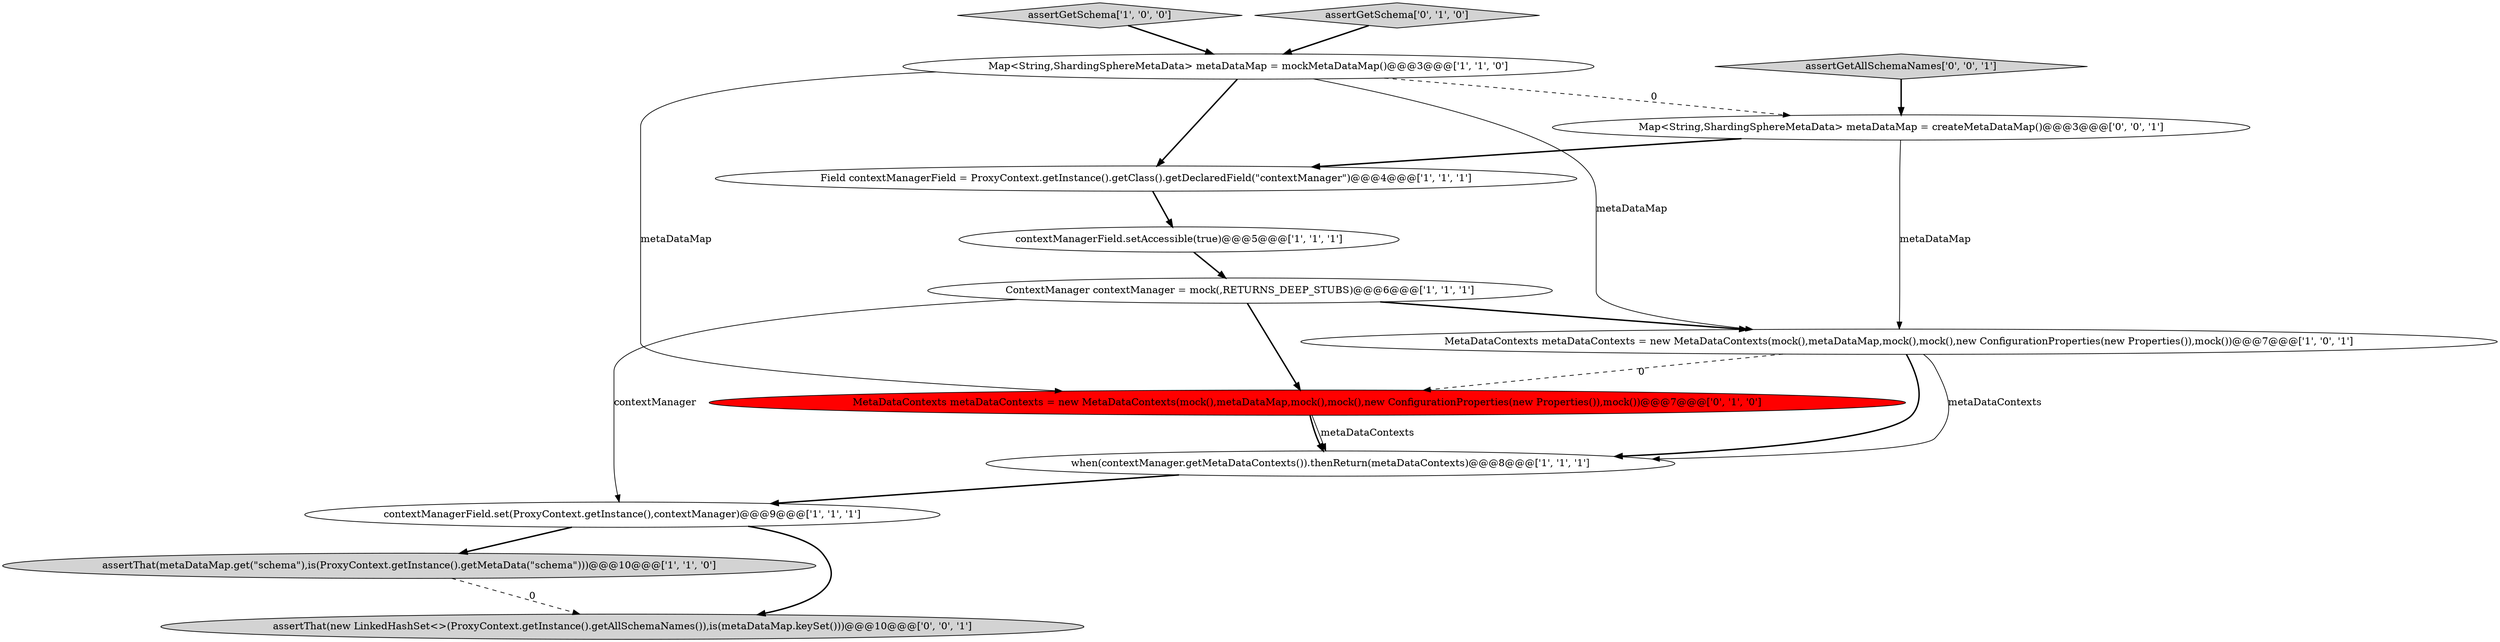 digraph {
7 [style = filled, label = "ContextManager contextManager = mock(,RETURNS_DEEP_STUBS)@@@6@@@['1', '1', '1']", fillcolor = white, shape = ellipse image = "AAA0AAABBB1BBB"];
4 [style = filled, label = "contextManagerField.setAccessible(true)@@@5@@@['1', '1', '1']", fillcolor = white, shape = ellipse image = "AAA0AAABBB1BBB"];
5 [style = filled, label = "assertGetSchema['1', '0', '0']", fillcolor = lightgray, shape = diamond image = "AAA0AAABBB1BBB"];
13 [style = filled, label = "assertThat(new LinkedHashSet<>(ProxyContext.getInstance().getAllSchemaNames()),is(metaDataMap.keySet()))@@@10@@@['0', '0', '1']", fillcolor = lightgray, shape = ellipse image = "AAA0AAABBB3BBB"];
6 [style = filled, label = "when(contextManager.getMetaDataContexts()).thenReturn(metaDataContexts)@@@8@@@['1', '1', '1']", fillcolor = white, shape = ellipse image = "AAA0AAABBB1BBB"];
1 [style = filled, label = "MetaDataContexts metaDataContexts = new MetaDataContexts(mock(),metaDataMap,mock(),mock(),new ConfigurationProperties(new Properties()),mock())@@@7@@@['1', '0', '1']", fillcolor = white, shape = ellipse image = "AAA0AAABBB1BBB"];
8 [style = filled, label = "assertThat(metaDataMap.get(\"schema\"),is(ProxyContext.getInstance().getMetaData(\"schema\")))@@@10@@@['1', '1', '0']", fillcolor = lightgray, shape = ellipse image = "AAA0AAABBB1BBB"];
10 [style = filled, label = "MetaDataContexts metaDataContexts = new MetaDataContexts(mock(),metaDataMap,mock(),mock(),new ConfigurationProperties(new Properties()),mock())@@@7@@@['0', '1', '0']", fillcolor = red, shape = ellipse image = "AAA1AAABBB2BBB"];
12 [style = filled, label = "assertGetAllSchemaNames['0', '0', '1']", fillcolor = lightgray, shape = diamond image = "AAA0AAABBB3BBB"];
3 [style = filled, label = "Field contextManagerField = ProxyContext.getInstance().getClass().getDeclaredField(\"contextManager\")@@@4@@@['1', '1', '1']", fillcolor = white, shape = ellipse image = "AAA0AAABBB1BBB"];
9 [style = filled, label = "assertGetSchema['0', '1', '0']", fillcolor = lightgray, shape = diamond image = "AAA0AAABBB2BBB"];
0 [style = filled, label = "contextManagerField.set(ProxyContext.getInstance(),contextManager)@@@9@@@['1', '1', '1']", fillcolor = white, shape = ellipse image = "AAA0AAABBB1BBB"];
2 [style = filled, label = "Map<String,ShardingSphereMetaData> metaDataMap = mockMetaDataMap()@@@3@@@['1', '1', '0']", fillcolor = white, shape = ellipse image = "AAA0AAABBB1BBB"];
11 [style = filled, label = "Map<String,ShardingSphereMetaData> metaDataMap = createMetaDataMap()@@@3@@@['0', '0', '1']", fillcolor = white, shape = ellipse image = "AAA0AAABBB3BBB"];
1->6 [style = solid, label="metaDataContexts"];
7->1 [style = bold, label=""];
0->13 [style = bold, label=""];
7->10 [style = bold, label=""];
9->2 [style = bold, label=""];
2->3 [style = bold, label=""];
12->11 [style = bold, label=""];
6->0 [style = bold, label=""];
1->10 [style = dashed, label="0"];
3->4 [style = bold, label=""];
10->6 [style = bold, label=""];
4->7 [style = bold, label=""];
8->13 [style = dashed, label="0"];
5->2 [style = bold, label=""];
1->6 [style = bold, label=""];
11->3 [style = bold, label=""];
2->10 [style = solid, label="metaDataMap"];
11->1 [style = solid, label="metaDataMap"];
0->8 [style = bold, label=""];
7->0 [style = solid, label="contextManager"];
2->11 [style = dashed, label="0"];
10->6 [style = solid, label="metaDataContexts"];
2->1 [style = solid, label="metaDataMap"];
}

